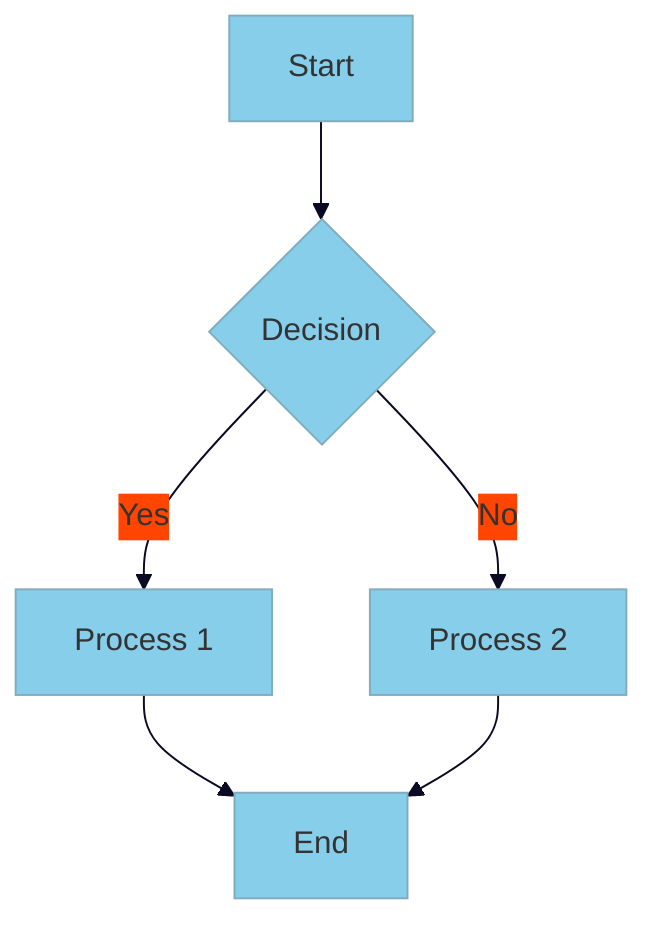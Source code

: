 %%{init: {'theme': 'base', 'themeVariables': {'background': '#F5F5DC', 'primaryColor': '#87CEEB', 'edgeLabelBackground': '#FF4500'}}}%%
flowchart TD
    A[Start] --> B{Decision}
    B -->|Yes| C[Process 1]
    B -->|No| D[Process 2]
    C --> E[End]
    D --> E